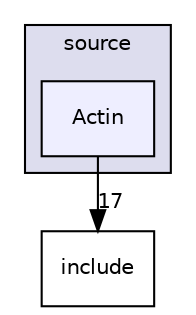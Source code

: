 digraph "/Users/sajjad/virtual cell/Membrane_OBJ/source/Actin" {
  compound=true
  node [ fontsize="10", fontname="Helvetica"];
  edge [ labelfontsize="10", labelfontname="Helvetica"];
  subgraph clusterdir_b2f33c71d4aa5e7af42a1ca61ff5af1b {
    graph [ bgcolor="#ddddee", pencolor="black", label="source" fontname="Helvetica", fontsize="10", URL="dir_b2f33c71d4aa5e7af42a1ca61ff5af1b.html"]
  dir_c3ba689ef272d8e6d38c63a3df8e53d9 [shape=box, label="Actin", style="filled", fillcolor="#eeeeff", pencolor="black", URL="dir_c3ba689ef272d8e6d38c63a3df8e53d9.html"];
  }
  dir_d44c64559bbebec7f509842c48db8b23 [shape=box label="include" URL="dir_d44c64559bbebec7f509842c48db8b23.html"];
  dir_c3ba689ef272d8e6d38c63a3df8e53d9->dir_d44c64559bbebec7f509842c48db8b23 [headlabel="17", labeldistance=1.5 headhref="dir_000008_000005.html"];
}
